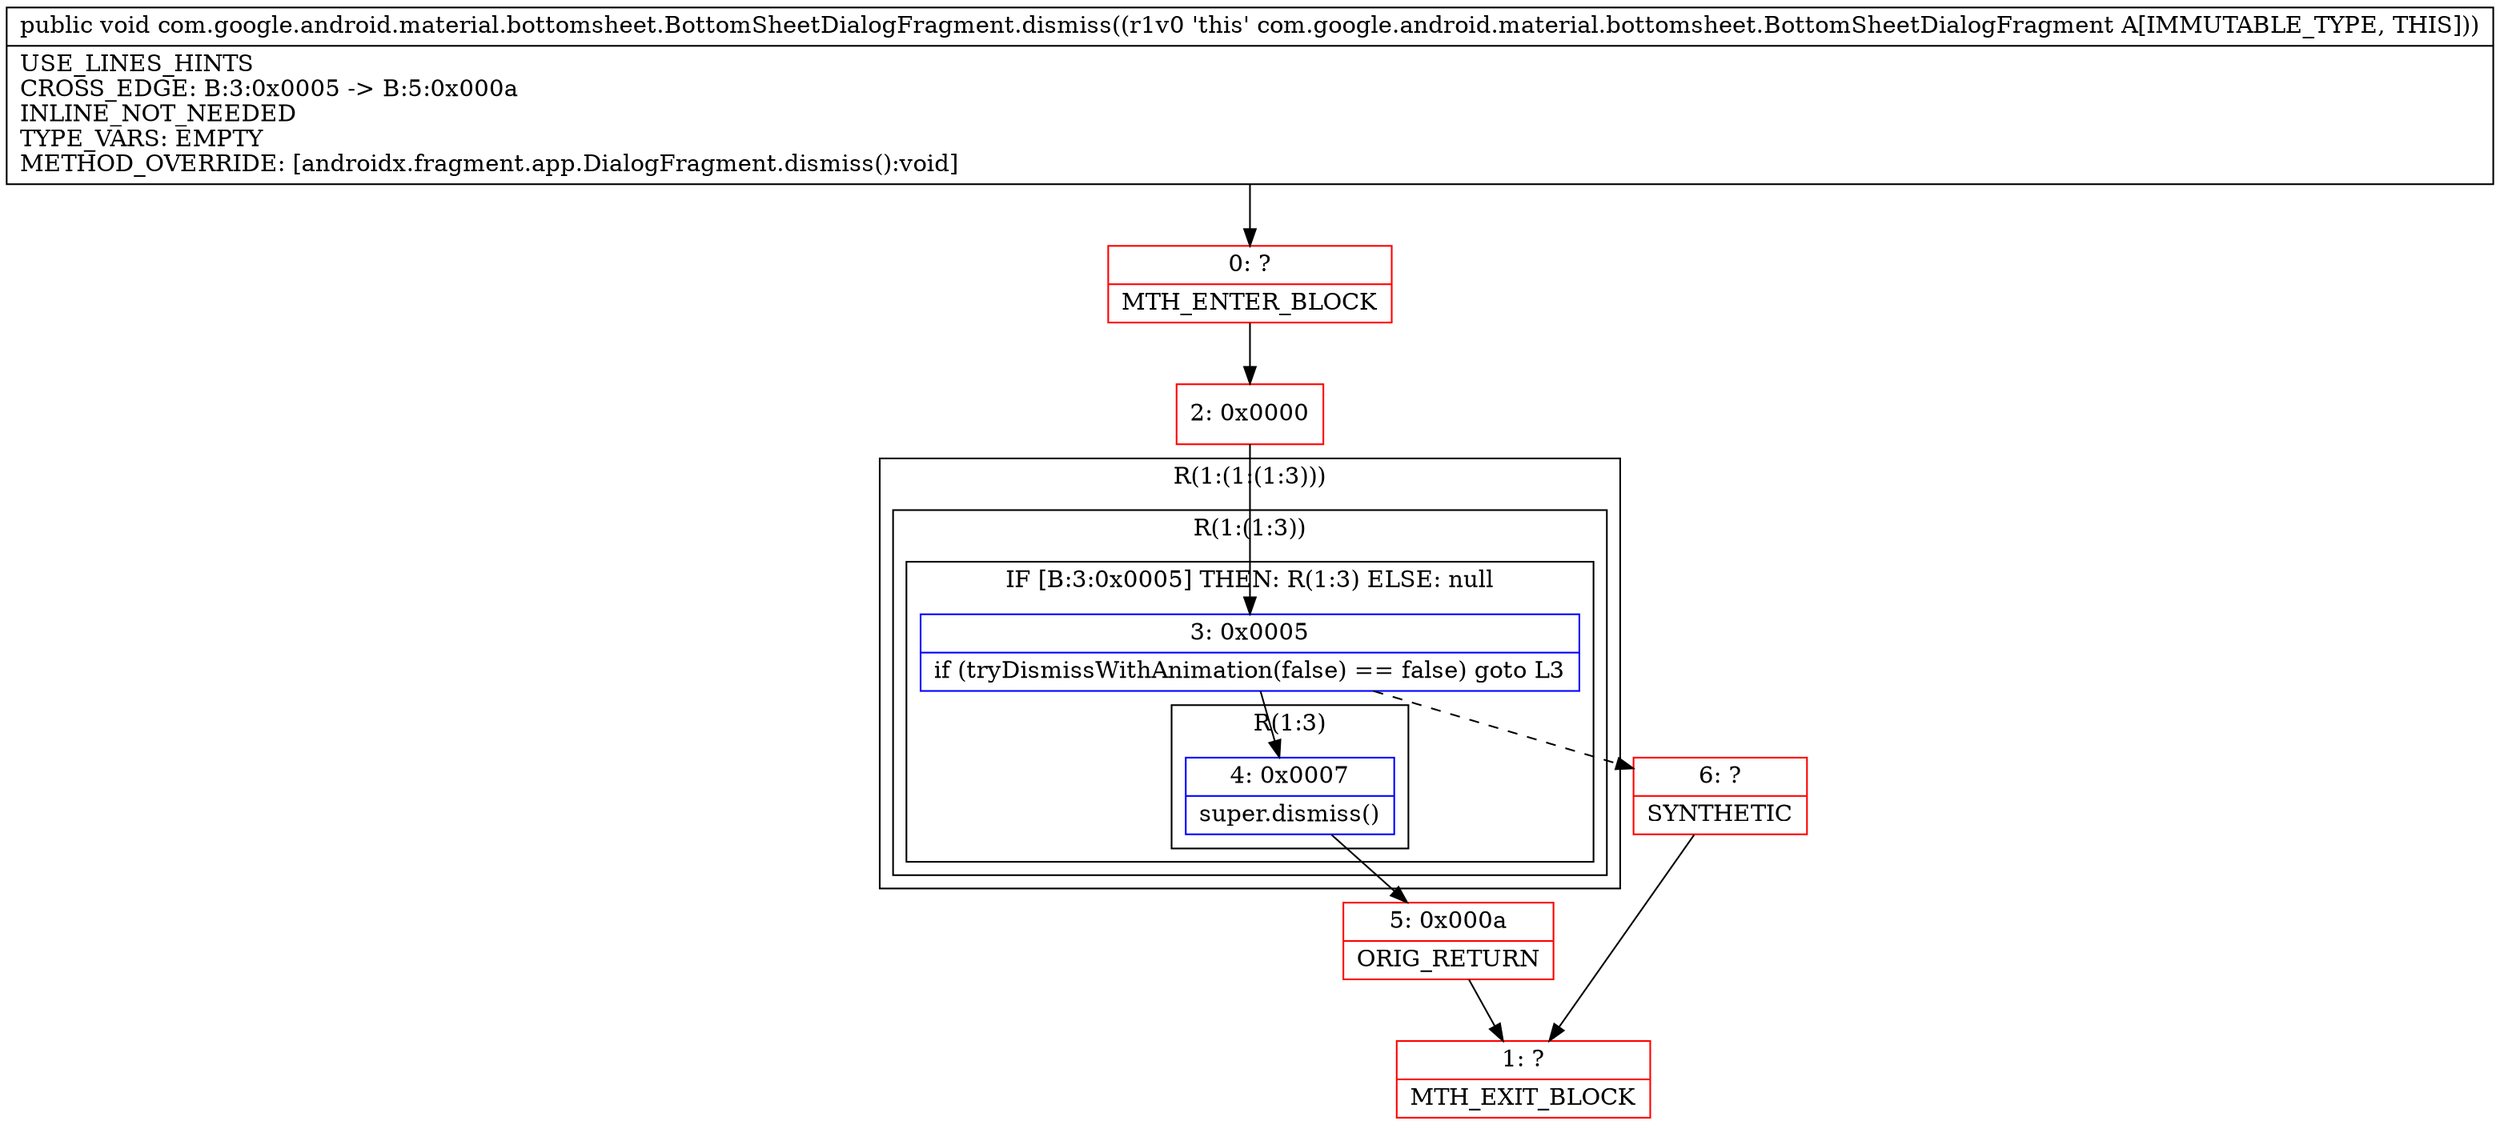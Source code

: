 digraph "CFG forcom.google.android.material.bottomsheet.BottomSheetDialogFragment.dismiss()V" {
subgraph cluster_Region_785046697 {
label = "R(1:(1:(1:3)))";
node [shape=record,color=blue];
subgraph cluster_Region_1032298938 {
label = "R(1:(1:3))";
node [shape=record,color=blue];
subgraph cluster_IfRegion_1647314188 {
label = "IF [B:3:0x0005] THEN: R(1:3) ELSE: null";
node [shape=record,color=blue];
Node_3 [shape=record,label="{3\:\ 0x0005|if (tryDismissWithAnimation(false) == false) goto L3\l}"];
subgraph cluster_Region_1869747967 {
label = "R(1:3)";
node [shape=record,color=blue];
Node_4 [shape=record,label="{4\:\ 0x0007|super.dismiss()\l}"];
}
}
}
}
Node_0 [shape=record,color=red,label="{0\:\ ?|MTH_ENTER_BLOCK\l}"];
Node_2 [shape=record,color=red,label="{2\:\ 0x0000}"];
Node_5 [shape=record,color=red,label="{5\:\ 0x000a|ORIG_RETURN\l}"];
Node_1 [shape=record,color=red,label="{1\:\ ?|MTH_EXIT_BLOCK\l}"];
Node_6 [shape=record,color=red,label="{6\:\ ?|SYNTHETIC\l}"];
MethodNode[shape=record,label="{public void com.google.android.material.bottomsheet.BottomSheetDialogFragment.dismiss((r1v0 'this' com.google.android.material.bottomsheet.BottomSheetDialogFragment A[IMMUTABLE_TYPE, THIS]))  | USE_LINES_HINTS\lCROSS_EDGE: B:3:0x0005 \-\> B:5:0x000a\lINLINE_NOT_NEEDED\lTYPE_VARS: EMPTY\lMETHOD_OVERRIDE: [androidx.fragment.app.DialogFragment.dismiss():void]\l}"];
MethodNode -> Node_0;Node_3 -> Node_4;
Node_3 -> Node_6[style=dashed];
Node_4 -> Node_5;
Node_0 -> Node_2;
Node_2 -> Node_3;
Node_5 -> Node_1;
Node_6 -> Node_1;
}


